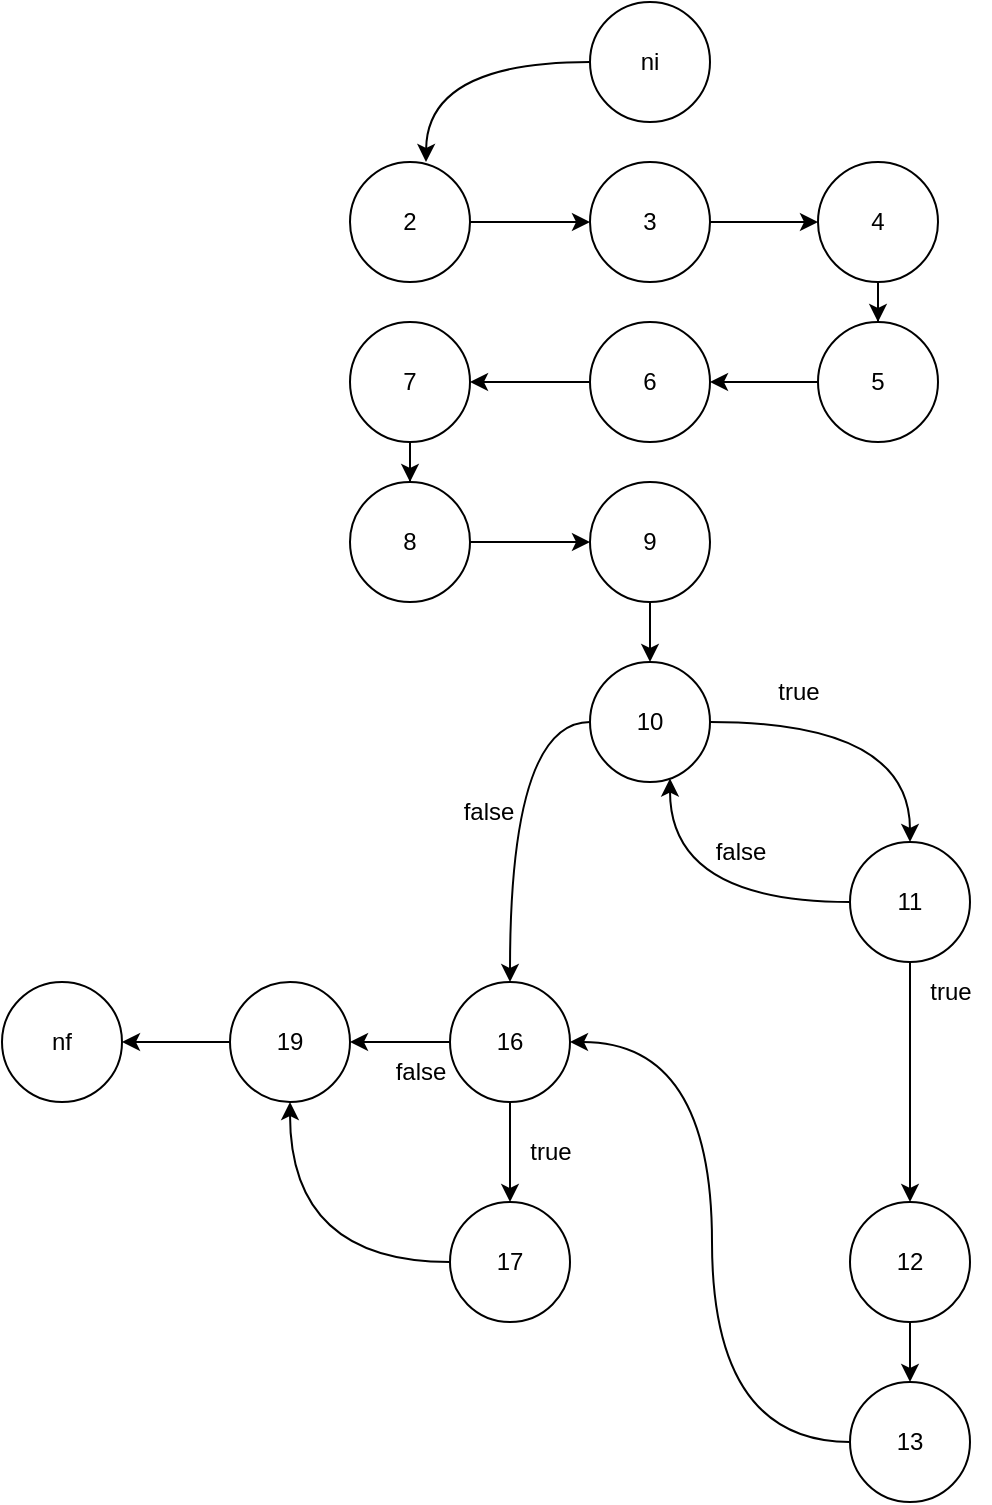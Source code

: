 <mxfile version="20.8.18" type="device"><diagram name="Pagina-1" id="KyDiMx4O1OqRRt67CFao"><mxGraphModel dx="1194" dy="766" grid="0" gridSize="10" guides="1" tooltips="1" connect="1" arrows="1" fold="1" page="1" pageScale="1" pageWidth="827" pageHeight="1169" math="0" shadow="0"><root><mxCell id="0"/><mxCell id="1" parent="0"/><mxCell id="aP-7d75LtnOJwuQM-gsx-22" style="edgeStyle=orthogonalEdgeStyle;orthogonalLoop=1;jettySize=auto;html=1;curved=1;" edge="1" parent="1" source="aP-7d75LtnOJwuQM-gsx-2"><mxGeometry relative="1" as="geometry"><mxPoint x="324.0" y="210" as="targetPoint"/></mxGeometry></mxCell><mxCell id="aP-7d75LtnOJwuQM-gsx-2" value="ni" style="ellipse;whiteSpace=wrap;html=1;" vertex="1" parent="1"><mxGeometry x="406" y="130" width="60" height="60" as="geometry"/></mxCell><mxCell id="aP-7d75LtnOJwuQM-gsx-24" style="edgeStyle=orthogonalEdgeStyle;rounded=0;orthogonalLoop=1;jettySize=auto;html=1;" edge="1" parent="1" source="aP-7d75LtnOJwuQM-gsx-4" target="aP-7d75LtnOJwuQM-gsx-5"><mxGeometry relative="1" as="geometry"/></mxCell><mxCell id="aP-7d75LtnOJwuQM-gsx-4" value="2" style="ellipse;whiteSpace=wrap;html=1;" vertex="1" parent="1"><mxGeometry x="286" y="210" width="60" height="60" as="geometry"/></mxCell><mxCell id="aP-7d75LtnOJwuQM-gsx-25" style="edgeStyle=orthogonalEdgeStyle;rounded=0;orthogonalLoop=1;jettySize=auto;html=1;" edge="1" parent="1" source="aP-7d75LtnOJwuQM-gsx-5" target="aP-7d75LtnOJwuQM-gsx-6"><mxGeometry relative="1" as="geometry"/></mxCell><mxCell id="aP-7d75LtnOJwuQM-gsx-5" value="3" style="ellipse;whiteSpace=wrap;html=1;" vertex="1" parent="1"><mxGeometry x="406" y="210" width="60" height="60" as="geometry"/></mxCell><mxCell id="aP-7d75LtnOJwuQM-gsx-26" style="edgeStyle=orthogonalEdgeStyle;rounded=0;orthogonalLoop=1;jettySize=auto;html=1;" edge="1" parent="1" source="aP-7d75LtnOJwuQM-gsx-6" target="aP-7d75LtnOJwuQM-gsx-7"><mxGeometry relative="1" as="geometry"/></mxCell><mxCell id="aP-7d75LtnOJwuQM-gsx-6" value="4" style="ellipse;whiteSpace=wrap;html=1;" vertex="1" parent="1"><mxGeometry x="520" y="210" width="60" height="60" as="geometry"/></mxCell><mxCell id="aP-7d75LtnOJwuQM-gsx-27" style="edgeStyle=orthogonalEdgeStyle;rounded=0;orthogonalLoop=1;jettySize=auto;html=1;" edge="1" parent="1" source="aP-7d75LtnOJwuQM-gsx-7" target="aP-7d75LtnOJwuQM-gsx-8"><mxGeometry relative="1" as="geometry"/></mxCell><mxCell id="aP-7d75LtnOJwuQM-gsx-7" value="5" style="ellipse;whiteSpace=wrap;html=1;" vertex="1" parent="1"><mxGeometry x="520" y="290" width="60" height="60" as="geometry"/></mxCell><mxCell id="aP-7d75LtnOJwuQM-gsx-28" style="edgeStyle=orthogonalEdgeStyle;rounded=0;orthogonalLoop=1;jettySize=auto;html=1;" edge="1" parent="1" source="aP-7d75LtnOJwuQM-gsx-8" target="aP-7d75LtnOJwuQM-gsx-15"><mxGeometry relative="1" as="geometry"/></mxCell><mxCell id="aP-7d75LtnOJwuQM-gsx-8" value="6" style="ellipse;whiteSpace=wrap;html=1;" vertex="1" parent="1"><mxGeometry x="406" y="290" width="60" height="60" as="geometry"/></mxCell><mxCell id="aP-7d75LtnOJwuQM-gsx-41" style="edgeStyle=orthogonalEdgeStyle;orthogonalLoop=1;jettySize=auto;html=1;curved=1;" edge="1" parent="1" source="aP-7d75LtnOJwuQM-gsx-9" target="aP-7d75LtnOJwuQM-gsx-18"><mxGeometry relative="1" as="geometry"/></mxCell><mxCell id="aP-7d75LtnOJwuQM-gsx-43" style="edgeStyle=orthogonalEdgeStyle;rounded=0;orthogonalLoop=1;jettySize=auto;html=1;" edge="1" parent="1" source="aP-7d75LtnOJwuQM-gsx-9" target="aP-7d75LtnOJwuQM-gsx-20"><mxGeometry relative="1" as="geometry"/></mxCell><mxCell id="aP-7d75LtnOJwuQM-gsx-9" value="16" style="ellipse;whiteSpace=wrap;html=1;" vertex="1" parent="1"><mxGeometry x="336" y="620" width="60" height="60" as="geometry"/></mxCell><mxCell id="aP-7d75LtnOJwuQM-gsx-54" style="edgeStyle=orthogonalEdgeStyle;curved=1;orthogonalLoop=1;jettySize=auto;html=1;" edge="1" parent="1" source="aP-7d75LtnOJwuQM-gsx-11" target="aP-7d75LtnOJwuQM-gsx-53"><mxGeometry relative="1" as="geometry"/></mxCell><mxCell id="aP-7d75LtnOJwuQM-gsx-11" value="12" style="ellipse;whiteSpace=wrap;html=1;" vertex="1" parent="1"><mxGeometry x="536" y="730" width="60" height="60" as="geometry"/></mxCell><mxCell id="aP-7d75LtnOJwuQM-gsx-34" style="edgeStyle=orthogonalEdgeStyle;rounded=0;orthogonalLoop=1;jettySize=auto;html=1;" edge="1" parent="1" source="aP-7d75LtnOJwuQM-gsx-12" target="aP-7d75LtnOJwuQM-gsx-11"><mxGeometry relative="1" as="geometry"/></mxCell><mxCell id="aP-7d75LtnOJwuQM-gsx-39" style="edgeStyle=orthogonalEdgeStyle;orthogonalLoop=1;jettySize=auto;html=1;curved=1;" edge="1" parent="1" source="aP-7d75LtnOJwuQM-gsx-12" target="aP-7d75LtnOJwuQM-gsx-13"><mxGeometry relative="1" as="geometry"><Array as="points"><mxPoint x="446" y="580"/></Array></mxGeometry></mxCell><mxCell id="aP-7d75LtnOJwuQM-gsx-12" value="11" style="ellipse;whiteSpace=wrap;html=1;" vertex="1" parent="1"><mxGeometry x="536" y="550" width="60" height="60" as="geometry"/></mxCell><mxCell id="aP-7d75LtnOJwuQM-gsx-33" style="edgeStyle=orthogonalEdgeStyle;orthogonalLoop=1;jettySize=auto;html=1;curved=1;" edge="1" parent="1" source="aP-7d75LtnOJwuQM-gsx-13" target="aP-7d75LtnOJwuQM-gsx-12"><mxGeometry relative="1" as="geometry"/></mxCell><mxCell id="aP-7d75LtnOJwuQM-gsx-50" style="edgeStyle=orthogonalEdgeStyle;curved=1;orthogonalLoop=1;jettySize=auto;html=1;" edge="1" parent="1" source="aP-7d75LtnOJwuQM-gsx-13" target="aP-7d75LtnOJwuQM-gsx-9"><mxGeometry relative="1" as="geometry"/></mxCell><mxCell id="aP-7d75LtnOJwuQM-gsx-13" value="10" style="ellipse;whiteSpace=wrap;html=1;" vertex="1" parent="1"><mxGeometry x="406" y="460" width="60" height="60" as="geometry"/></mxCell><mxCell id="aP-7d75LtnOJwuQM-gsx-31" style="edgeStyle=orthogonalEdgeStyle;rounded=0;orthogonalLoop=1;jettySize=auto;html=1;" edge="1" parent="1" source="aP-7d75LtnOJwuQM-gsx-14" target="aP-7d75LtnOJwuQM-gsx-13"><mxGeometry relative="1" as="geometry"/></mxCell><mxCell id="aP-7d75LtnOJwuQM-gsx-14" value="9" style="ellipse;whiteSpace=wrap;html=1;" vertex="1" parent="1"><mxGeometry x="406" y="370" width="60" height="60" as="geometry"/></mxCell><mxCell id="aP-7d75LtnOJwuQM-gsx-29" style="edgeStyle=orthogonalEdgeStyle;rounded=0;orthogonalLoop=1;jettySize=auto;html=1;" edge="1" parent="1" source="aP-7d75LtnOJwuQM-gsx-15" target="aP-7d75LtnOJwuQM-gsx-16"><mxGeometry relative="1" as="geometry"/></mxCell><mxCell id="aP-7d75LtnOJwuQM-gsx-15" value="7" style="ellipse;whiteSpace=wrap;html=1;" vertex="1" parent="1"><mxGeometry x="286" y="290" width="60" height="60" as="geometry"/></mxCell><mxCell id="aP-7d75LtnOJwuQM-gsx-30" style="edgeStyle=orthogonalEdgeStyle;rounded=0;orthogonalLoop=1;jettySize=auto;html=1;" edge="1" parent="1" source="aP-7d75LtnOJwuQM-gsx-16" target="aP-7d75LtnOJwuQM-gsx-14"><mxGeometry relative="1" as="geometry"/></mxCell><mxCell id="aP-7d75LtnOJwuQM-gsx-16" value="8" style="ellipse;whiteSpace=wrap;html=1;" vertex="1" parent="1"><mxGeometry x="286" y="370" width="60" height="60" as="geometry"/></mxCell><mxCell id="aP-7d75LtnOJwuQM-gsx-51" style="edgeStyle=orthogonalEdgeStyle;curved=1;orthogonalLoop=1;jettySize=auto;html=1;" edge="1" parent="1" source="aP-7d75LtnOJwuQM-gsx-18" target="aP-7d75LtnOJwuQM-gsx-20"><mxGeometry relative="1" as="geometry"><Array as="points"><mxPoint x="256" y="760"/></Array></mxGeometry></mxCell><mxCell id="aP-7d75LtnOJwuQM-gsx-18" value="17" style="ellipse;whiteSpace=wrap;html=1;" vertex="1" parent="1"><mxGeometry x="336" y="730" width="60" height="60" as="geometry"/></mxCell><mxCell id="aP-7d75LtnOJwuQM-gsx-46" style="edgeStyle=orthogonalEdgeStyle;orthogonalLoop=1;jettySize=auto;html=1;rounded=0;" edge="1" parent="1" source="aP-7d75LtnOJwuQM-gsx-20" target="aP-7d75LtnOJwuQM-gsx-21"><mxGeometry relative="1" as="geometry"/></mxCell><mxCell id="aP-7d75LtnOJwuQM-gsx-20" value="19" style="ellipse;whiteSpace=wrap;html=1;" vertex="1" parent="1"><mxGeometry x="226" y="620" width="60" height="60" as="geometry"/></mxCell><mxCell id="aP-7d75LtnOJwuQM-gsx-21" value="nf" style="ellipse;whiteSpace=wrap;html=1;" vertex="1" parent="1"><mxGeometry x="112" y="620" width="60" height="60" as="geometry"/></mxCell><mxCell id="aP-7d75LtnOJwuQM-gsx-35" value="true" style="text;html=1;align=center;verticalAlign=middle;resizable=0;points=[];autosize=1;strokeColor=none;fillColor=none;" vertex="1" parent="1"><mxGeometry x="566" y="610" width="40" height="30" as="geometry"/></mxCell><mxCell id="aP-7d75LtnOJwuQM-gsx-37" value="true" style="text;html=1;align=center;verticalAlign=middle;resizable=0;points=[];autosize=1;strokeColor=none;fillColor=none;" vertex="1" parent="1"><mxGeometry x="490" y="460" width="40" height="30" as="geometry"/></mxCell><mxCell id="aP-7d75LtnOJwuQM-gsx-38" value="false" style="text;html=1;align=center;verticalAlign=middle;resizable=0;points=[];autosize=1;strokeColor=none;fillColor=none;" vertex="1" parent="1"><mxGeometry x="330" y="520" width="50" height="30" as="geometry"/></mxCell><mxCell id="aP-7d75LtnOJwuQM-gsx-40" value="false" style="text;html=1;align=center;verticalAlign=middle;resizable=0;points=[];autosize=1;strokeColor=none;fillColor=none;" vertex="1" parent="1"><mxGeometry x="456" y="540" width="50" height="30" as="geometry"/></mxCell><mxCell id="aP-7d75LtnOJwuQM-gsx-42" value="true" style="text;html=1;align=center;verticalAlign=middle;resizable=0;points=[];autosize=1;strokeColor=none;fillColor=none;" vertex="1" parent="1"><mxGeometry x="366" y="690" width="40" height="30" as="geometry"/></mxCell><mxCell id="aP-7d75LtnOJwuQM-gsx-45" value="false" style="text;html=1;align=center;verticalAlign=middle;resizable=0;points=[];autosize=1;strokeColor=none;fillColor=none;" vertex="1" parent="1"><mxGeometry x="296" y="650" width="50" height="30" as="geometry"/></mxCell><mxCell id="aP-7d75LtnOJwuQM-gsx-57" style="edgeStyle=orthogonalEdgeStyle;curved=1;orthogonalLoop=1;jettySize=auto;html=1;" edge="1" parent="1" source="aP-7d75LtnOJwuQM-gsx-53" target="aP-7d75LtnOJwuQM-gsx-9"><mxGeometry relative="1" as="geometry"><Array as="points"><mxPoint x="467" y="850"/><mxPoint x="467" y="650"/></Array></mxGeometry></mxCell><mxCell id="aP-7d75LtnOJwuQM-gsx-53" value="13" style="ellipse;whiteSpace=wrap;html=1;" vertex="1" parent="1"><mxGeometry x="536" y="820" width="60" height="60" as="geometry"/></mxCell></root></mxGraphModel></diagram></mxfile>